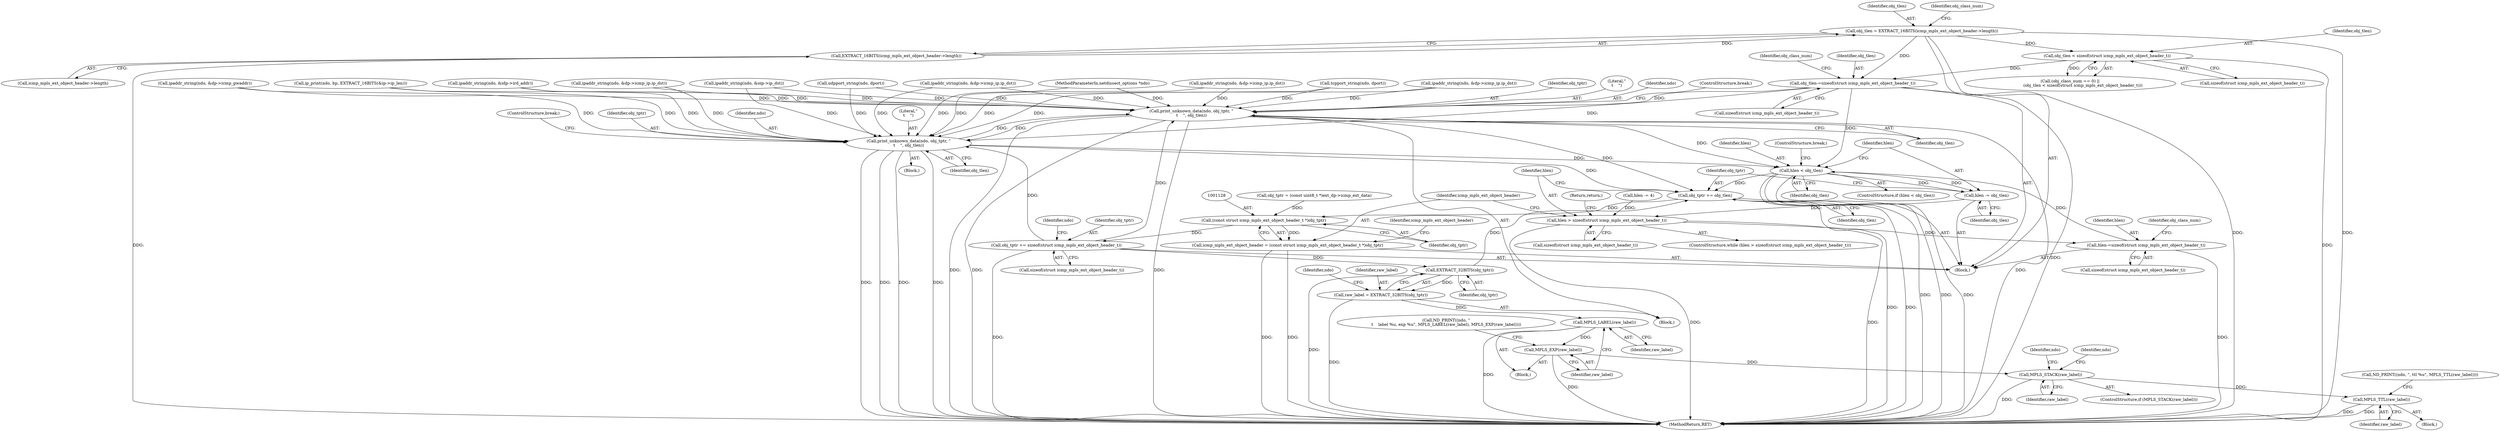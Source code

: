 digraph "0_tcpdump_2b62d1dda41590db29368ec7ba5f4faf3464765a@API" {
"1001183" [label="(Call,obj_tlen-=sizeof(struct icmp_mpls_ext_object_header_t))"];
"1001133" [label="(Call,obj_tlen = EXTRACT_16BITS(icmp_mpls_ext_object_header->length))"];
"1001135" [label="(Call,EXTRACT_16BITS(icmp_mpls_ext_object_header->length))"];
"1001177" [label="(Call,obj_tlen < sizeof(struct icmp_mpls_ext_object_header_t))"];
"1001229" [label="(Call,print_unknown_data(ndo, obj_tptr, \"\n\t    \", obj_tlen))"];
"1001237" [label="(Call,print_unknown_data(ndo, obj_tptr, \"\n\t    \", obj_tlen))"];
"1001244" [label="(Call,hlen < obj_tlen)"];
"1001248" [label="(Call,hlen -= obj_tlen)"];
"1001120" [label="(Call,hlen > sizeof(struct icmp_mpls_ext_object_header_t))"];
"1001168" [label="(Call,hlen-=sizeof(struct icmp_mpls_ext_object_header_t))"];
"1001251" [label="(Call,obj_tptr += obj_tlen)"];
"1001127" [label="(Call,(const struct icmp_mpls_ext_object_header_t *)obj_tptr)"];
"1001125" [label="(Call,icmp_mpls_ext_object_header = (const struct icmp_mpls_ext_object_header_t *)obj_tptr)"];
"1001149" [label="(Call,obj_tptr += sizeof(struct icmp_mpls_ext_object_header_t))"];
"1001201" [label="(Call,EXTRACT_32BITS(obj_tptr))"];
"1001199" [label="(Call,raw_label = EXTRACT_32BITS(obj_tptr))"];
"1001209" [label="(Call,MPLS_LABEL(raw_label))"];
"1001211" [label="(Call,MPLS_EXP(raw_label))"];
"1001214" [label="(Call,MPLS_STACK(raw_label))"];
"1001225" [label="(Call,MPLS_TTL(raw_label))"];
"1001243" [label="(ControlStructure,if (hlen < obj_tlen))"];
"1001168" [label="(Call,hlen-=sizeof(struct icmp_mpls_ext_object_header_t))"];
"1000311" [label="(Call,udpport_string(ndo, dport))"];
"1001238" [label="(Identifier,ndo)"];
"1001121" [label="(Identifier,hlen)"];
"1001250" [label="(Identifier,obj_tlen)"];
"1001248" [label="(Call,hlen -= obj_tlen)"];
"1001135" [label="(Call,EXTRACT_16BITS(icmp_mpls_ext_object_header->length))"];
"1001223" [label="(Block,)"];
"1001173" [label="(Call,(obj_class_num == 0) ||\n                    (obj_tlen < sizeof(struct icmp_mpls_ext_object_header_t)))"];
"1001136" [label="(Call,icmp_mpls_ext_object_header->length)"];
"1001242" [label="(ControlStructure,break;)"];
"1001155" [label="(Identifier,ndo)"];
"1001260" [label="(MethodReturn,RET)"];
"1001215" [label="(Identifier,raw_label)"];
"1001208" [label="(Block,)"];
"1001177" [label="(Call,obj_tlen < sizeof(struct icmp_mpls_ext_object_header_t))"];
"1001122" [label="(Call,sizeof(struct icmp_mpls_ext_object_header_t))"];
"1001237" [label="(Call,print_unknown_data(ndo, obj_tptr, \"\n\t    \", obj_tlen))"];
"1001231" [label="(Identifier,obj_tptr)"];
"1001211" [label="(Call,MPLS_EXP(raw_label))"];
"1000383" [label="(Call,ipaddr_string(ndo, &dp->icmp_ip.ip_dst))"];
"1001214" [label="(Call,MPLS_STACK(raw_label))"];
"1001199" [label="(Call,raw_label = EXTRACT_32BITS(obj_tptr))"];
"1001132" [label="(Identifier,icmp_mpls_ext_object_header)"];
"1001220" [label="(Call,ND_PRINT((ndo, \", ttl %u\", MPLS_TTL(raw_label))))"];
"1001202" [label="(Identifier,obj_tptr)"];
"1001246" [label="(Identifier,obj_tlen)"];
"1001178" [label="(Identifier,obj_tlen)"];
"1001124" [label="(Block,)"];
"1001201" [label="(Call,EXTRACT_32BITS(obj_tptr))"];
"1001193" [label="(Block,)"];
"1001183" [label="(Call,obj_tlen-=sizeof(struct icmp_mpls_ext_object_header_t))"];
"1001252" [label="(Identifier,obj_tptr)"];
"1001251" [label="(Call,obj_tptr += obj_tlen)"];
"1001185" [label="(Call,sizeof(struct icmp_mpls_ext_object_header_t))"];
"1000110" [label="(MethodParameterIn,netdissect_options *ndo)"];
"1001150" [label="(Identifier,obj_tptr)"];
"1001210" [label="(Identifier,raw_label)"];
"1001241" [label="(Identifier,obj_tlen)"];
"1001126" [label="(Identifier,icmp_mpls_ext_object_header)"];
"1001213" [label="(ControlStructure,if (MPLS_STACK(raw_label)))"];
"1001188" [label="(Identifier,obj_class_num)"];
"1001134" [label="(Identifier,obj_tlen)"];
"1001169" [label="(Identifier,hlen)"];
"1001179" [label="(Call,sizeof(struct icmp_mpls_ext_object_header_t))"];
"1000959" [label="(Call,ip_print(ndo, bp, EXTRACT_16BITS(&ip->ip_len)))"];
"1000221" [label="(Call,ipaddr_string(ndo, &dp->icmp_ip.ip_dst))"];
"1001232" [label="(Literal,\"\n\t    \")"];
"1001151" [label="(Call,sizeof(struct icmp_mpls_ext_object_header_t))"];
"1000408" [label="(Call,ipaddr_string(ndo, &dp->icmp_ip.ip_dst))"];
"1000293" [label="(Call,tcpport_string(ndo, dport))"];
"1001203" [label="(Call,ND_PRINT((ndo, \"\n\t    label %u, exp %u\", MPLS_LABEL(raw_label), MPLS_EXP(raw_label))))"];
"1001240" [label="(Literal,\"\n\t    \")"];
"1001218" [label="(Identifier,ndo)"];
"1001140" [label="(Identifier,obj_class_num)"];
"1001254" [label="(Return,return;)"];
"1000323" [label="(Call,ipaddr_string(ndo, &oip->ip_dst))"];
"1000365" [label="(Call,ipaddr_string(ndo, &dp->icmp_ip.ip_dst))"];
"1001133" [label="(Call,obj_tlen = EXTRACT_16BITS(icmp_mpls_ext_object_header->length))"];
"1001253" [label="(Identifier,obj_tlen)"];
"1001245" [label="(Identifier,hlen)"];
"1001205" [label="(Identifier,ndo)"];
"1001209" [label="(Call,MPLS_LABEL(raw_label))"];
"1001233" [label="(Identifier,obj_tlen)"];
"1001119" [label="(ControlStructure,while (hlen > sizeof(struct icmp_mpls_ext_object_header_t)))"];
"1001225" [label="(Call,MPLS_TTL(raw_label))"];
"1001125" [label="(Call,icmp_mpls_ext_object_header = (const struct icmp_mpls_ext_object_header_t *)obj_tptr)"];
"1001200" [label="(Identifier,raw_label)"];
"1001189" [label="(Block,)"];
"1001230" [label="(Identifier,ndo)"];
"1001212" [label="(Identifier,raw_label)"];
"1001184" [label="(Identifier,obj_tlen)"];
"1001234" [label="(ControlStructure,break;)"];
"1001247" [label="(ControlStructure,break;)"];
"1001149" [label="(Call,obj_tptr += sizeof(struct icmp_mpls_ext_object_header_t))"];
"1001109" [label="(Call,hlen -= 4)"];
"1001127" [label="(Call,(const struct icmp_mpls_ext_object_header_t *)obj_tptr)"];
"1001239" [label="(Identifier,obj_tptr)"];
"1001222" [label="(Identifier,ndo)"];
"1001244" [label="(Call,hlen < obj_tlen)"];
"1001249" [label="(Identifier,hlen)"];
"1001120" [label="(Call,hlen > sizeof(struct icmp_mpls_ext_object_header_t))"];
"1001175" [label="(Identifier,obj_class_num)"];
"1001170" [label="(Call,sizeof(struct icmp_mpls_ext_object_header_t))"];
"1000656" [label="(Call,ipaddr_string(ndo, &idp->ird_addr))"];
"1001229" [label="(Call,print_unknown_data(ndo, obj_tptr, \"\n\t    \", obj_tlen))"];
"1001129" [label="(Identifier,obj_tptr)"];
"1001226" [label="(Identifier,raw_label)"];
"1001112" [label="(Call,obj_tptr = (const uint8_t *)ext_dp->icmp_ext_data)"];
"1000448" [label="(Call,ipaddr_string(ndo, &dp->icmp_gwaddr))"];
"1001183" -> "1001124"  [label="AST: "];
"1001183" -> "1001185"  [label="CFG: "];
"1001184" -> "1001183"  [label="AST: "];
"1001185" -> "1001183"  [label="AST: "];
"1001188" -> "1001183"  [label="CFG: "];
"1001183" -> "1001260"  [label="DDG: "];
"1001133" -> "1001183"  [label="DDG: "];
"1001177" -> "1001183"  [label="DDG: "];
"1001183" -> "1001229"  [label="DDG: "];
"1001183" -> "1001237"  [label="DDG: "];
"1001183" -> "1001244"  [label="DDG: "];
"1001133" -> "1001124"  [label="AST: "];
"1001133" -> "1001135"  [label="CFG: "];
"1001134" -> "1001133"  [label="AST: "];
"1001135" -> "1001133"  [label="AST: "];
"1001140" -> "1001133"  [label="CFG: "];
"1001133" -> "1001260"  [label="DDG: "];
"1001133" -> "1001260"  [label="DDG: "];
"1001135" -> "1001133"  [label="DDG: "];
"1001133" -> "1001177"  [label="DDG: "];
"1001135" -> "1001136"  [label="CFG: "];
"1001136" -> "1001135"  [label="AST: "];
"1001135" -> "1001260"  [label="DDG: "];
"1001177" -> "1001173"  [label="AST: "];
"1001177" -> "1001179"  [label="CFG: "];
"1001178" -> "1001177"  [label="AST: "];
"1001179" -> "1001177"  [label="AST: "];
"1001173" -> "1001177"  [label="CFG: "];
"1001177" -> "1001260"  [label="DDG: "];
"1001177" -> "1001173"  [label="DDG: "];
"1001229" -> "1001193"  [label="AST: "];
"1001229" -> "1001233"  [label="CFG: "];
"1001230" -> "1001229"  [label="AST: "];
"1001231" -> "1001229"  [label="AST: "];
"1001232" -> "1001229"  [label="AST: "];
"1001233" -> "1001229"  [label="AST: "];
"1001234" -> "1001229"  [label="CFG: "];
"1001229" -> "1001260"  [label="DDG: "];
"1001229" -> "1001260"  [label="DDG: "];
"1001229" -> "1001260"  [label="DDG: "];
"1001229" -> "1001260"  [label="DDG: "];
"1000311" -> "1001229"  [label="DDG: "];
"1000293" -> "1001229"  [label="DDG: "];
"1000383" -> "1001229"  [label="DDG: "];
"1000408" -> "1001229"  [label="DDG: "];
"1000365" -> "1001229"  [label="DDG: "];
"1000323" -> "1001229"  [label="DDG: "];
"1000656" -> "1001229"  [label="DDG: "];
"1000959" -> "1001229"  [label="DDG: "];
"1001237" -> "1001229"  [label="DDG: "];
"1000221" -> "1001229"  [label="DDG: "];
"1000448" -> "1001229"  [label="DDG: "];
"1000110" -> "1001229"  [label="DDG: "];
"1001149" -> "1001229"  [label="DDG: "];
"1001229" -> "1001237"  [label="DDG: "];
"1001229" -> "1001244"  [label="DDG: "];
"1001229" -> "1001251"  [label="DDG: "];
"1001237" -> "1001189"  [label="AST: "];
"1001237" -> "1001241"  [label="CFG: "];
"1001238" -> "1001237"  [label="AST: "];
"1001239" -> "1001237"  [label="AST: "];
"1001240" -> "1001237"  [label="AST: "];
"1001241" -> "1001237"  [label="AST: "];
"1001242" -> "1001237"  [label="CFG: "];
"1001237" -> "1001260"  [label="DDG: "];
"1001237" -> "1001260"  [label="DDG: "];
"1001237" -> "1001260"  [label="DDG: "];
"1001237" -> "1001260"  [label="DDG: "];
"1000311" -> "1001237"  [label="DDG: "];
"1000293" -> "1001237"  [label="DDG: "];
"1000383" -> "1001237"  [label="DDG: "];
"1000408" -> "1001237"  [label="DDG: "];
"1000365" -> "1001237"  [label="DDG: "];
"1000323" -> "1001237"  [label="DDG: "];
"1000656" -> "1001237"  [label="DDG: "];
"1000959" -> "1001237"  [label="DDG: "];
"1000221" -> "1001237"  [label="DDG: "];
"1000448" -> "1001237"  [label="DDG: "];
"1000110" -> "1001237"  [label="DDG: "];
"1001149" -> "1001237"  [label="DDG: "];
"1001237" -> "1001244"  [label="DDG: "];
"1001237" -> "1001251"  [label="DDG: "];
"1001244" -> "1001243"  [label="AST: "];
"1001244" -> "1001246"  [label="CFG: "];
"1001245" -> "1001244"  [label="AST: "];
"1001246" -> "1001244"  [label="AST: "];
"1001247" -> "1001244"  [label="CFG: "];
"1001249" -> "1001244"  [label="CFG: "];
"1001244" -> "1001260"  [label="DDG: "];
"1001244" -> "1001260"  [label="DDG: "];
"1001244" -> "1001260"  [label="DDG: "];
"1001168" -> "1001244"  [label="DDG: "];
"1001244" -> "1001248"  [label="DDG: "];
"1001244" -> "1001248"  [label="DDG: "];
"1001244" -> "1001251"  [label="DDG: "];
"1001248" -> "1001124"  [label="AST: "];
"1001248" -> "1001250"  [label="CFG: "];
"1001249" -> "1001248"  [label="AST: "];
"1001250" -> "1001248"  [label="AST: "];
"1001252" -> "1001248"  [label="CFG: "];
"1001248" -> "1001120"  [label="DDG: "];
"1001120" -> "1001119"  [label="AST: "];
"1001120" -> "1001122"  [label="CFG: "];
"1001121" -> "1001120"  [label="AST: "];
"1001122" -> "1001120"  [label="AST: "];
"1001126" -> "1001120"  [label="CFG: "];
"1001254" -> "1001120"  [label="CFG: "];
"1001120" -> "1001260"  [label="DDG: "];
"1001120" -> "1001260"  [label="DDG: "];
"1001109" -> "1001120"  [label="DDG: "];
"1001120" -> "1001168"  [label="DDG: "];
"1001168" -> "1001124"  [label="AST: "];
"1001168" -> "1001170"  [label="CFG: "];
"1001169" -> "1001168"  [label="AST: "];
"1001170" -> "1001168"  [label="AST: "];
"1001175" -> "1001168"  [label="CFG: "];
"1001168" -> "1001260"  [label="DDG: "];
"1001251" -> "1001124"  [label="AST: "];
"1001251" -> "1001253"  [label="CFG: "];
"1001252" -> "1001251"  [label="AST: "];
"1001253" -> "1001251"  [label="AST: "];
"1001121" -> "1001251"  [label="CFG: "];
"1001251" -> "1001260"  [label="DDG: "];
"1001251" -> "1001260"  [label="DDG: "];
"1001251" -> "1001127"  [label="DDG: "];
"1001201" -> "1001251"  [label="DDG: "];
"1001127" -> "1001125"  [label="AST: "];
"1001127" -> "1001129"  [label="CFG: "];
"1001128" -> "1001127"  [label="AST: "];
"1001129" -> "1001127"  [label="AST: "];
"1001125" -> "1001127"  [label="CFG: "];
"1001127" -> "1001125"  [label="DDG: "];
"1001112" -> "1001127"  [label="DDG: "];
"1001127" -> "1001149"  [label="DDG: "];
"1001125" -> "1001124"  [label="AST: "];
"1001126" -> "1001125"  [label="AST: "];
"1001132" -> "1001125"  [label="CFG: "];
"1001125" -> "1001260"  [label="DDG: "];
"1001125" -> "1001260"  [label="DDG: "];
"1001149" -> "1001124"  [label="AST: "];
"1001149" -> "1001151"  [label="CFG: "];
"1001150" -> "1001149"  [label="AST: "];
"1001151" -> "1001149"  [label="AST: "];
"1001155" -> "1001149"  [label="CFG: "];
"1001149" -> "1001260"  [label="DDG: "];
"1001149" -> "1001201"  [label="DDG: "];
"1001201" -> "1001199"  [label="AST: "];
"1001201" -> "1001202"  [label="CFG: "];
"1001202" -> "1001201"  [label="AST: "];
"1001199" -> "1001201"  [label="CFG: "];
"1001201" -> "1001260"  [label="DDG: "];
"1001201" -> "1001199"  [label="DDG: "];
"1001199" -> "1001193"  [label="AST: "];
"1001200" -> "1001199"  [label="AST: "];
"1001205" -> "1001199"  [label="CFG: "];
"1001199" -> "1001260"  [label="DDG: "];
"1001199" -> "1001209"  [label="DDG: "];
"1001209" -> "1001208"  [label="AST: "];
"1001209" -> "1001210"  [label="CFG: "];
"1001210" -> "1001209"  [label="AST: "];
"1001212" -> "1001209"  [label="CFG: "];
"1001209" -> "1001260"  [label="DDG: "];
"1001209" -> "1001211"  [label="DDG: "];
"1001211" -> "1001208"  [label="AST: "];
"1001211" -> "1001212"  [label="CFG: "];
"1001212" -> "1001211"  [label="AST: "];
"1001203" -> "1001211"  [label="CFG: "];
"1001211" -> "1001260"  [label="DDG: "];
"1001211" -> "1001214"  [label="DDG: "];
"1001214" -> "1001213"  [label="AST: "];
"1001214" -> "1001215"  [label="CFG: "];
"1001215" -> "1001214"  [label="AST: "];
"1001218" -> "1001214"  [label="CFG: "];
"1001222" -> "1001214"  [label="CFG: "];
"1001214" -> "1001260"  [label="DDG: "];
"1001214" -> "1001225"  [label="DDG: "];
"1001225" -> "1001223"  [label="AST: "];
"1001225" -> "1001226"  [label="CFG: "];
"1001226" -> "1001225"  [label="AST: "];
"1001220" -> "1001225"  [label="CFG: "];
"1001225" -> "1001260"  [label="DDG: "];
"1001225" -> "1001260"  [label="DDG: "];
}
